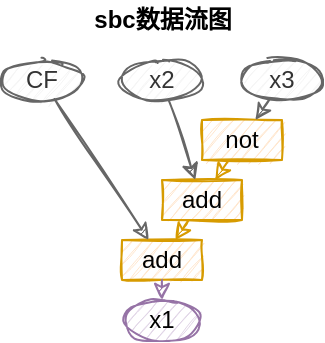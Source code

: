 <?xml version="1.0"?>
<mxfile version="18.1.3">
  <diagram id="ZNJziAjdaPIJvLetzNAb" name="Page-1">
    <mxGraphModel dx="2" dy="1" grid="1" gridSize="10" guides="0" tooltips="1" connect="1" arrows="1" fold="1" page="1" pageScale="1" pageWidth="850" pageHeight="1100" math="0" shadow="0">
      <root>
        <mxCell id="0"/>
        <mxCell id="1" parent="0"/>
        <mxCell id="v_liOWd7HeKcWQdTeGAF-1" value="&lt;b&gt;sbc&#x6570;&#x636E;&#x6D41;&#x56FE;&lt;/b&gt;" style="text;html=1;align=center;verticalAlign=middle;resizable=0;points=[];autosize=1;strokeColor=none;fillColor=none;sketch=1;" parent="1" vertex="1">
          <mxGeometry x="100" y="90" width="80" height="20" as="geometry"/>
        </mxCell>
        <mxCell id="v_liOWd7HeKcWQdTeGAF-2" value="CF" style="ellipse;whiteSpace=wrap;html=1;fillColor=#f5f5f5;fontColor=#333333;strokeColor=#666666;sketch=1;" parent="1" vertex="1">
          <mxGeometry x="60" y="120" width="40" height="20" as="geometry"/>
        </mxCell>
        <mxCell id="v_liOWd7HeKcWQdTeGAF-3" value="x2" style="ellipse;whiteSpace=wrap;html=1;fillColor=#f5f5f5;fontColor=#333333;strokeColor=#666666;sketch=1;" parent="1" vertex="1">
          <mxGeometry x="120" y="120" width="40" height="20" as="geometry"/>
        </mxCell>
        <mxCell id="v_liOWd7HeKcWQdTeGAF-4" value="x3" style="ellipse;whiteSpace=wrap;html=1;fillColor=#f5f5f5;fontColor=#333333;strokeColor=#666666;sketch=1;" parent="1" vertex="1">
          <mxGeometry x="180" y="120" width="40" height="20" as="geometry"/>
        </mxCell>
        <mxCell id="v_liOWd7HeKcWQdTeGAF-5" value="not" style="rounded=0;whiteSpace=wrap;html=1;fillColor=#ffe6cc;strokeColor=#d79b00;sketch=1;" parent="1" vertex="1">
          <mxGeometry x="160" y="150" width="40" height="20" as="geometry"/>
        </mxCell>
        <mxCell id="v_liOWd7HeKcWQdTeGAF-6" value="add" style="rounded=0;whiteSpace=wrap;html=1;fillColor=#ffe6cc;strokeColor=#d79b00;sketch=1;" parent="1" vertex="1">
          <mxGeometry x="140" y="180" width="40" height="20" as="geometry"/>
        </mxCell>
        <mxCell id="v_liOWd7HeKcWQdTeGAF-7" value="add" style="rounded=0;whiteSpace=wrap;html=1;fillColor=#ffe6cc;strokeColor=#d79b00;sketch=1;" parent="1" vertex="1">
          <mxGeometry x="120" y="210" width="40" height="20" as="geometry"/>
        </mxCell>
        <mxCell id="v_liOWd7HeKcWQdTeGAF-8" value="" style="endArrow=classic;html=1;rounded=0;fillColor=#f5f5f5;strokeColor=#666666;sketch=1;" parent="1" source="v_liOWd7HeKcWQdTeGAF-4" target="v_liOWd7HeKcWQdTeGAF-5" edge="1">
          <mxGeometry width="50" height="50" relative="1" as="geometry">
            <mxPoint x="10" y="260" as="sourcePoint"/>
            <mxPoint x="60" y="210" as="targetPoint"/>
          </mxGeometry>
        </mxCell>
        <mxCell id="v_liOWd7HeKcWQdTeGAF-9" value="" style="endArrow=classic;html=1;rounded=0;fillColor=#ffe6cc;strokeColor=#d79b00;sketch=1;" parent="1" source="v_liOWd7HeKcWQdTeGAF-5" target="v_liOWd7HeKcWQdTeGAF-6" edge="1">
          <mxGeometry width="50" height="50" relative="1" as="geometry">
            <mxPoint x="30" y="290" as="sourcePoint"/>
            <mxPoint x="80" y="240" as="targetPoint"/>
          </mxGeometry>
        </mxCell>
        <mxCell id="v_liOWd7HeKcWQdTeGAF-10" value="" style="endArrow=classic;html=1;rounded=0;fillColor=#f5f5f5;strokeColor=#666666;sketch=1;" parent="1" source="v_liOWd7HeKcWQdTeGAF-3" target="v_liOWd7HeKcWQdTeGAF-6" edge="1">
          <mxGeometry width="50" height="50" relative="1" as="geometry">
            <mxPoint x="10" y="280" as="sourcePoint"/>
            <mxPoint x="60" y="230" as="targetPoint"/>
          </mxGeometry>
        </mxCell>
        <mxCell id="v_liOWd7HeKcWQdTeGAF-11" value="" style="endArrow=classic;html=1;rounded=0;fillColor=#f5f5f5;strokeColor=#666666;sketch=1;" parent="1" source="v_liOWd7HeKcWQdTeGAF-2" target="v_liOWd7HeKcWQdTeGAF-7" edge="1">
          <mxGeometry width="50" height="50" relative="1" as="geometry">
            <mxPoint x="20" y="310" as="sourcePoint"/>
            <mxPoint x="70" y="260" as="targetPoint"/>
          </mxGeometry>
        </mxCell>
        <mxCell id="v_liOWd7HeKcWQdTeGAF-12" value="" style="endArrow=classic;html=1;rounded=0;fillColor=#ffe6cc;strokeColor=#d79b00;sketch=1;" parent="1" source="v_liOWd7HeKcWQdTeGAF-6" target="v_liOWd7HeKcWQdTeGAF-7" edge="1">
          <mxGeometry width="50" height="50" relative="1" as="geometry">
            <mxPoint x="70" y="360" as="sourcePoint"/>
            <mxPoint x="120" y="310" as="targetPoint"/>
          </mxGeometry>
        </mxCell>
        <mxCell id="v_liOWd7HeKcWQdTeGAF-13" value="x1" style="ellipse;whiteSpace=wrap;html=1;fillColor=#e1d5e7;strokeColor=#9673a6;sketch=1;" parent="1" vertex="1">
          <mxGeometry x="120" y="240" width="40" height="20" as="geometry"/>
        </mxCell>
        <mxCell id="v_liOWd7HeKcWQdTeGAF-14" value="" style="endArrow=classic;html=1;rounded=0;fillColor=#e1d5e7;strokeColor=#9673a6;sketch=1;" parent="1" source="v_liOWd7HeKcWQdTeGAF-7" target="v_liOWd7HeKcWQdTeGAF-13" edge="1">
          <mxGeometry width="50" height="50" relative="1" as="geometry">
            <mxPoint x="40" y="370" as="sourcePoint"/>
            <mxPoint x="90" y="320" as="targetPoint"/>
          </mxGeometry>
        </mxCell>
      </root>
    </mxGraphModel>
  </diagram>
</mxfile>
